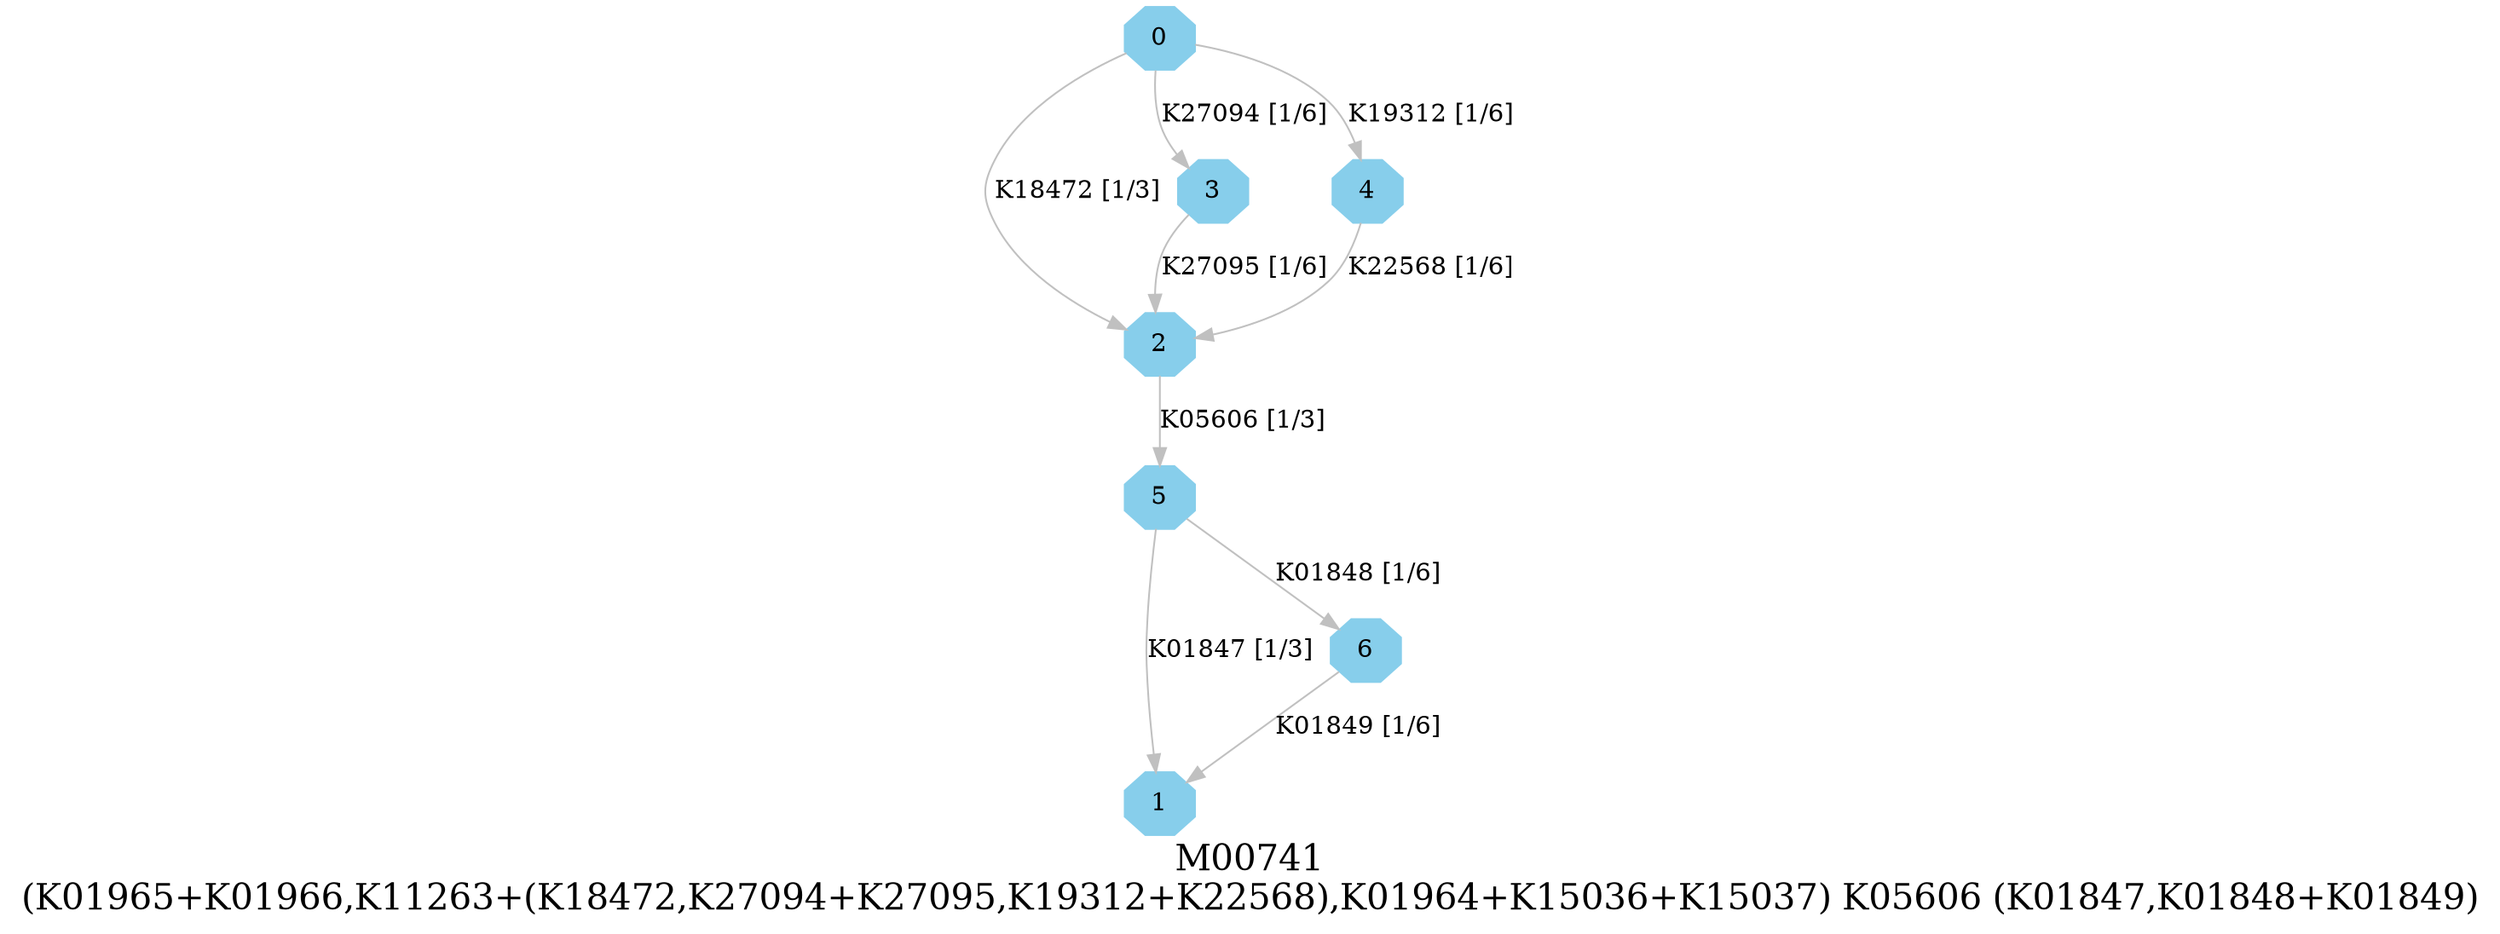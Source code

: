 digraph G {
graph [label="M00741
(K01965+K01966,K11263+(K18472,K27094+K27095,K19312+K22568),K01964+K15036+K15037) K05606 (K01847,K01848+K01849)",fontsize=20];
node [shape=box,style=filled];
edge [len=3,color=grey];
{node [width=.3,height=.3,shape=octagon,style=filled,color=skyblue] 0 1 2 3 4 5 6 }
0 -> 2 [label="K18472 [1/3]"];
0 -> 3 [label="K27094 [1/6]"];
0 -> 4 [label="K19312 [1/6]"];
2 -> 5 [label="K05606 [1/3]"];
3 -> 2 [label="K27095 [1/6]"];
4 -> 2 [label="K22568 [1/6]"];
5 -> 1 [label="K01847 [1/3]"];
5 -> 6 [label="K01848 [1/6]"];
6 -> 1 [label="K01849 [1/6]"];
}